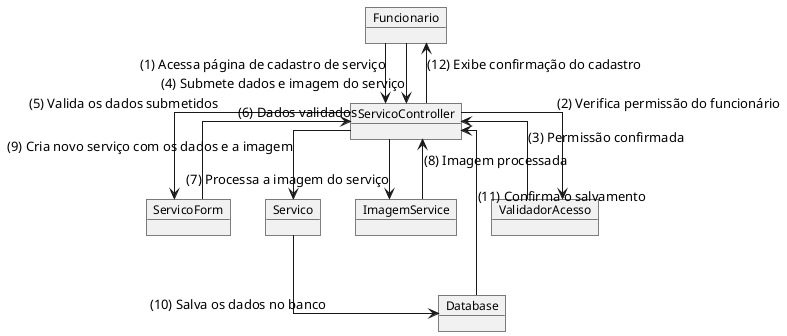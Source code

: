 @startuml

skinparam objectFontSize 12
skinparam objectFontColor black
skinparam objectBorderColor black
skinparam linetype ortho

object Funcionario
object "ServicoController" as Controller
object "ServicoForm" as Formulario
object "Servico" as Servico
object "ImagemService" as Imagem
object "Database" as BancoDeDados
object "ValidadorAcesso" as Validador

Funcionario --> Controller : (1) Acessa página de cadastro de serviço
Controller --> Validador : (2) Verifica permissão do funcionário
Validador --> Controller : (3) Permissão confirmada

Funcionario --> Controller : (4) Submete dados e imagem do serviço
Controller --> Formulario : (5) Valida os dados submetidos
Formulario --> Controller : (6) Dados validados
Controller --> Imagem : (7) Processa a imagem do serviço
Imagem --> Controller : (8) Imagem processada

Controller --> Servico : (9) Cria novo serviço com os dados e a imagem
Servico --> BancoDeDados : (10) Salva os dados no banco
BancoDeDados --> Controller : (11) Confirma o salvamento
Controller --> Funcionario : (12) Exibe confirmação do cadastro

@enduml
